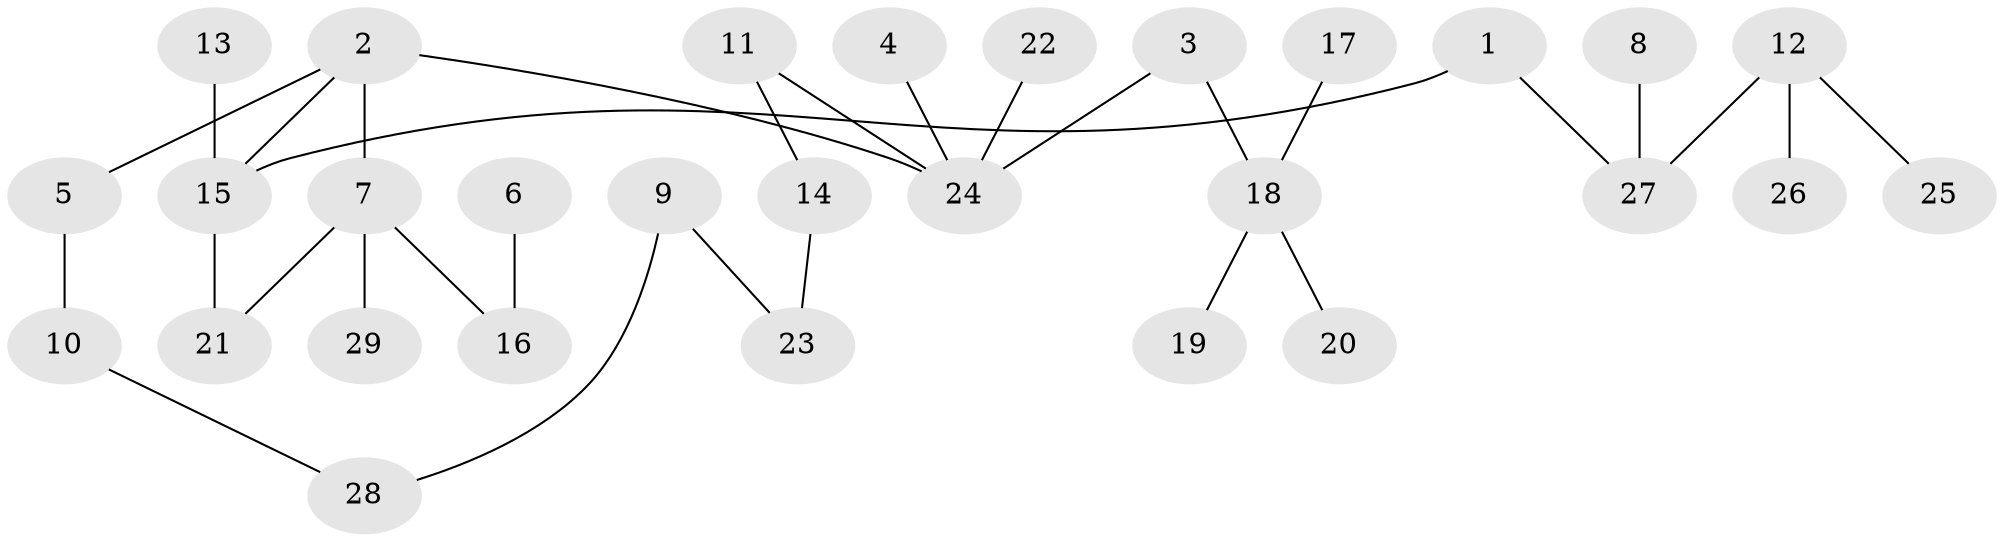 // original degree distribution, {2: 0.22413793103448276, 4: 0.08620689655172414, 5: 0.034482758620689655, 3: 0.1206896551724138, 6: 0.034482758620689655, 1: 0.5}
// Generated by graph-tools (version 1.1) at 2025/36/03/04/25 23:36:02]
// undirected, 29 vertices, 30 edges
graph export_dot {
  node [color=gray90,style=filled];
  1;
  2;
  3;
  4;
  5;
  6;
  7;
  8;
  9;
  10;
  11;
  12;
  13;
  14;
  15;
  16;
  17;
  18;
  19;
  20;
  21;
  22;
  23;
  24;
  25;
  26;
  27;
  28;
  29;
  1 -- 15 [weight=1.0];
  1 -- 27 [weight=1.0];
  2 -- 5 [weight=1.0];
  2 -- 7 [weight=1.0];
  2 -- 15 [weight=1.0];
  2 -- 24 [weight=1.0];
  3 -- 18 [weight=1.0];
  3 -- 24 [weight=1.0];
  4 -- 24 [weight=1.0];
  5 -- 10 [weight=1.0];
  6 -- 16 [weight=1.0];
  7 -- 16 [weight=1.0];
  7 -- 21 [weight=1.0];
  7 -- 29 [weight=1.0];
  8 -- 27 [weight=1.0];
  9 -- 23 [weight=1.0];
  9 -- 28 [weight=1.0];
  10 -- 28 [weight=1.0];
  11 -- 14 [weight=1.0];
  11 -- 24 [weight=1.0];
  12 -- 25 [weight=1.0];
  12 -- 26 [weight=1.0];
  12 -- 27 [weight=1.0];
  13 -- 15 [weight=1.0];
  14 -- 23 [weight=1.0];
  15 -- 21 [weight=1.0];
  17 -- 18 [weight=1.0];
  18 -- 19 [weight=1.0];
  18 -- 20 [weight=1.0];
  22 -- 24 [weight=1.0];
}
